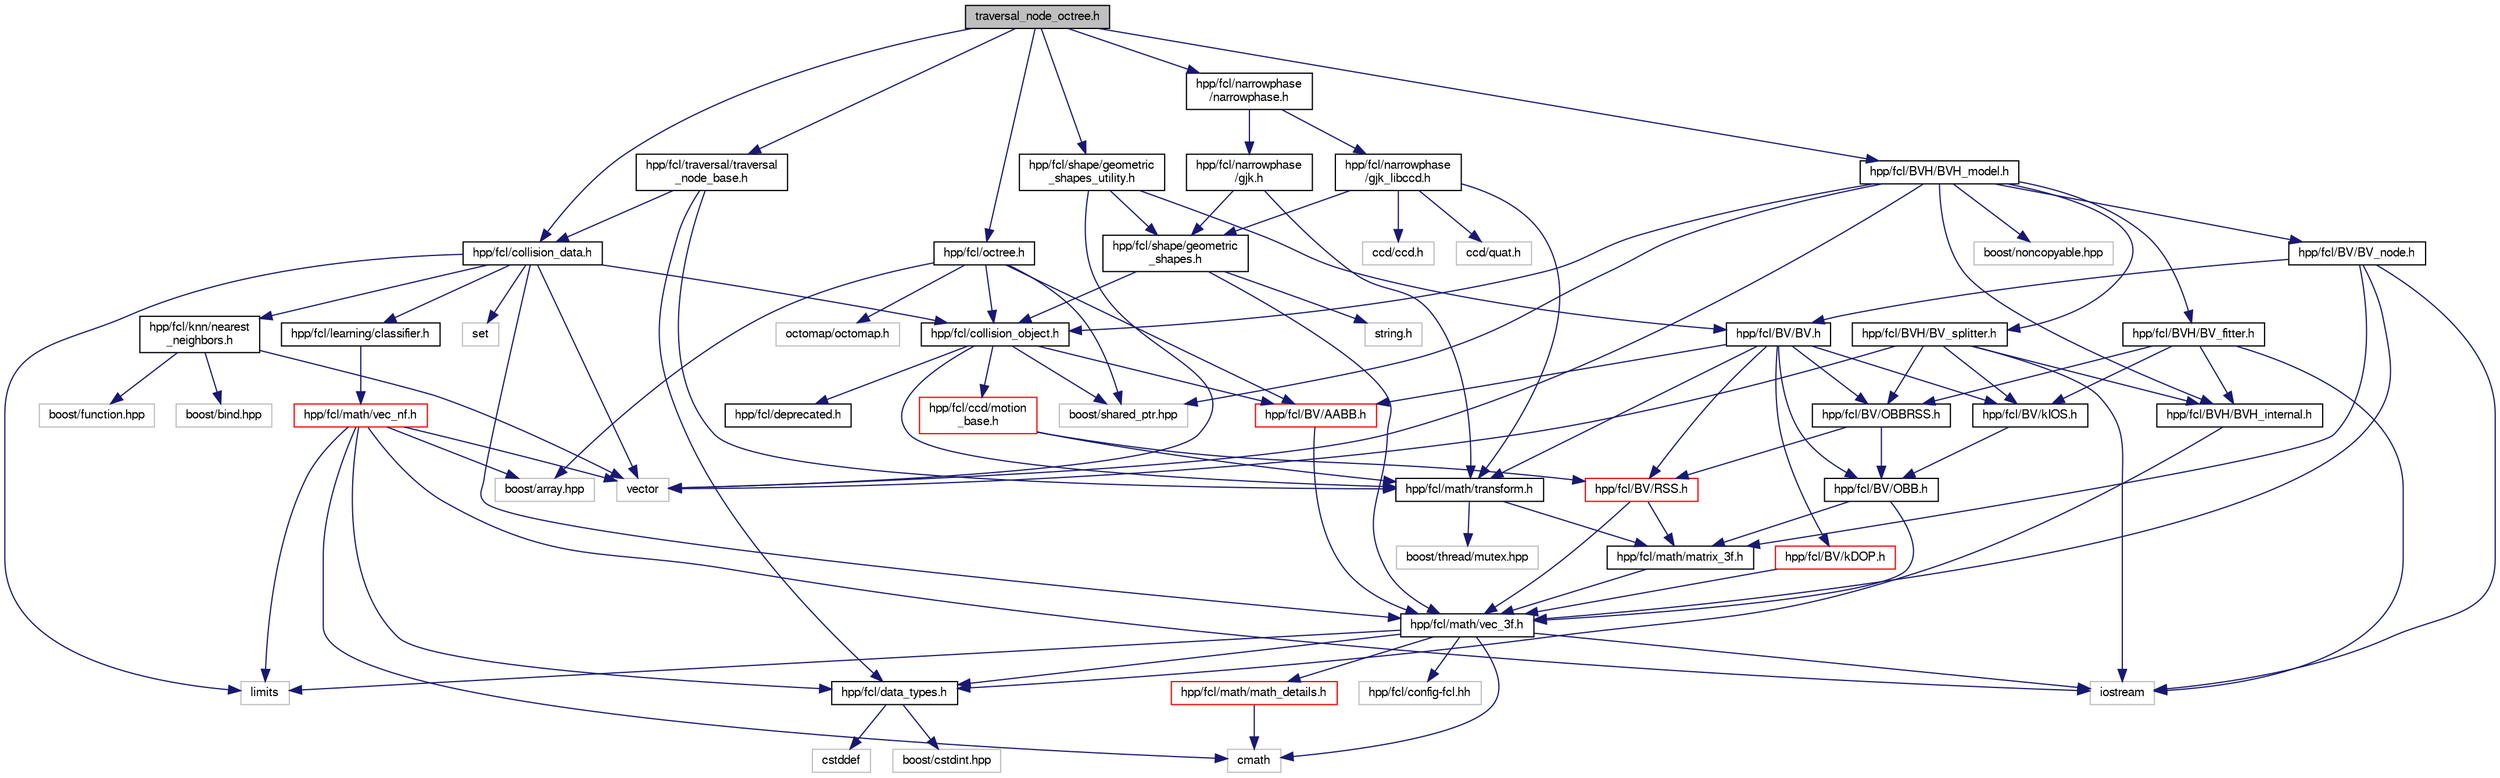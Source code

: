 digraph "traversal_node_octree.h"
{
  edge [fontname="FreeSans",fontsize="10",labelfontname="FreeSans",labelfontsize="10"];
  node [fontname="FreeSans",fontsize="10",shape=record];
  Node1 [label="traversal_node_octree.h",height=0.2,width=0.4,color="black", fillcolor="grey75", style="filled" fontcolor="black"];
  Node1 -> Node2 [color="midnightblue",fontsize="10",style="solid",fontname="FreeSans"];
  Node2 [label="hpp/fcl/collision_data.h",height=0.2,width=0.4,color="black", fillcolor="white", style="filled",URL="$a00246.html"];
  Node2 -> Node3 [color="midnightblue",fontsize="10",style="solid",fontname="FreeSans"];
  Node3 [label="hpp/fcl/collision_object.h",height=0.2,width=0.4,color="black", fillcolor="white", style="filled",URL="$a00249.html"];
  Node3 -> Node4 [color="midnightblue",fontsize="10",style="solid",fontname="FreeSans"];
  Node4 [label="hpp/fcl/deprecated.h",height=0.2,width=0.4,color="black", fillcolor="white", style="filled",URL="$a00253.html"];
  Node3 -> Node5 [color="midnightblue",fontsize="10",style="solid",fontname="FreeSans"];
  Node5 [label="hpp/fcl/BV/AABB.h",height=0.2,width=0.4,color="red", fillcolor="white", style="filled",URL="$a00226.html"];
  Node5 -> Node6 [color="midnightblue",fontsize="10",style="solid",fontname="FreeSans"];
  Node6 [label="hpp/fcl/math/vec_3f.h",height=0.2,width=0.4,color="black", fillcolor="white", style="filled",URL="$a00318.html"];
  Node6 -> Node7 [color="midnightblue",fontsize="10",style="solid",fontname="FreeSans"];
  Node7 [label="hpp/fcl/config-fcl.hh",height=0.2,width=0.4,color="grey75", fillcolor="white", style="filled"];
  Node6 -> Node8 [color="midnightblue",fontsize="10",style="solid",fontname="FreeSans"];
  Node8 [label="hpp/fcl/data_types.h",height=0.2,width=0.4,color="black", fillcolor="white", style="filled",URL="$a00252.html"];
  Node8 -> Node9 [color="midnightblue",fontsize="10",style="solid",fontname="FreeSans"];
  Node9 [label="cstddef",height=0.2,width=0.4,color="grey75", fillcolor="white", style="filled"];
  Node8 -> Node10 [color="midnightblue",fontsize="10",style="solid",fontname="FreeSans"];
  Node10 [label="boost/cstdint.hpp",height=0.2,width=0.4,color="grey75", fillcolor="white", style="filled"];
  Node6 -> Node11 [color="midnightblue",fontsize="10",style="solid",fontname="FreeSans"];
  Node11 [label="hpp/fcl/math/math_details.h",height=0.2,width=0.4,color="red", fillcolor="white", style="filled",URL="$a00283.html"];
  Node11 -> Node12 [color="midnightblue",fontsize="10",style="solid",fontname="FreeSans"];
  Node12 [label="cmath",height=0.2,width=0.4,color="grey75", fillcolor="white", style="filled"];
  Node6 -> Node12 [color="midnightblue",fontsize="10",style="solid",fontname="FreeSans"];
  Node6 -> Node13 [color="midnightblue",fontsize="10",style="solid",fontname="FreeSans"];
  Node13 [label="iostream",height=0.2,width=0.4,color="grey75", fillcolor="white", style="filled"];
  Node6 -> Node14 [color="midnightblue",fontsize="10",style="solid",fontname="FreeSans"];
  Node14 [label="limits",height=0.2,width=0.4,color="grey75", fillcolor="white", style="filled"];
  Node3 -> Node15 [color="midnightblue",fontsize="10",style="solid",fontname="FreeSans"];
  Node15 [label="hpp/fcl/math/transform.h",height=0.2,width=0.4,color="black", fillcolor="white", style="filled",URL="$a00310.html"];
  Node15 -> Node16 [color="midnightblue",fontsize="10",style="solid",fontname="FreeSans"];
  Node16 [label="hpp/fcl/math/matrix_3f.h",height=0.2,width=0.4,color="black", fillcolor="white", style="filled",URL="$a00285.html"];
  Node16 -> Node6 [color="midnightblue",fontsize="10",style="solid",fontname="FreeSans"];
  Node15 -> Node17 [color="midnightblue",fontsize="10",style="solid",fontname="FreeSans"];
  Node17 [label="boost/thread/mutex.hpp",height=0.2,width=0.4,color="grey75", fillcolor="white", style="filled"];
  Node3 -> Node18 [color="midnightblue",fontsize="10",style="solid",fontname="FreeSans"];
  Node18 [label="hpp/fcl/ccd/motion\l_base.h",height=0.2,width=0.4,color="red", fillcolor="white", style="filled",URL="$a00290.html"];
  Node18 -> Node15 [color="midnightblue",fontsize="10",style="solid",fontname="FreeSans"];
  Node18 -> Node19 [color="midnightblue",fontsize="10",style="solid",fontname="FreeSans"];
  Node19 [label="hpp/fcl/BV/RSS.h",height=0.2,width=0.4,color="red", fillcolor="white", style="filled",URL="$a00302.html"];
  Node19 -> Node6 [color="midnightblue",fontsize="10",style="solid",fontname="FreeSans"];
  Node19 -> Node16 [color="midnightblue",fontsize="10",style="solid",fontname="FreeSans"];
  Node3 -> Node20 [color="midnightblue",fontsize="10",style="solid",fontname="FreeSans"];
  Node20 [label="boost/shared_ptr.hpp",height=0.2,width=0.4,color="grey75", fillcolor="white", style="filled"];
  Node2 -> Node21 [color="midnightblue",fontsize="10",style="solid",fontname="FreeSans"];
  Node21 [label="hpp/fcl/learning/classifier.h",height=0.2,width=0.4,color="black", fillcolor="white", style="filled",URL="$a00244.html"];
  Node21 -> Node22 [color="midnightblue",fontsize="10",style="solid",fontname="FreeSans"];
  Node22 [label="hpp/fcl/math/vec_nf.h",height=0.2,width=0.4,color="red", fillcolor="white", style="filled",URL="$a00319.html"];
  Node22 -> Node12 [color="midnightblue",fontsize="10",style="solid",fontname="FreeSans"];
  Node22 -> Node13 [color="midnightblue",fontsize="10",style="solid",fontname="FreeSans"];
  Node22 -> Node14 [color="midnightblue",fontsize="10",style="solid",fontname="FreeSans"];
  Node22 -> Node23 [color="midnightblue",fontsize="10",style="solid",fontname="FreeSans"];
  Node23 [label="vector",height=0.2,width=0.4,color="grey75", fillcolor="white", style="filled"];
  Node22 -> Node24 [color="midnightblue",fontsize="10",style="solid",fontname="FreeSans"];
  Node24 [label="boost/array.hpp",height=0.2,width=0.4,color="grey75", fillcolor="white", style="filled"];
  Node22 -> Node8 [color="midnightblue",fontsize="10",style="solid",fontname="FreeSans"];
  Node2 -> Node25 [color="midnightblue",fontsize="10",style="solid",fontname="FreeSans"];
  Node25 [label="hpp/fcl/knn/nearest\l_neighbors.h",height=0.2,width=0.4,color="black", fillcolor="white", style="filled",URL="$a00292.html"];
  Node25 -> Node23 [color="midnightblue",fontsize="10",style="solid",fontname="FreeSans"];
  Node25 -> Node26 [color="midnightblue",fontsize="10",style="solid",fontname="FreeSans"];
  Node26 [label="boost/bind.hpp",height=0.2,width=0.4,color="grey75", fillcolor="white", style="filled"];
  Node25 -> Node27 [color="midnightblue",fontsize="10",style="solid",fontname="FreeSans"];
  Node27 [label="boost/function.hpp",height=0.2,width=0.4,color="grey75", fillcolor="white", style="filled"];
  Node2 -> Node6 [color="midnightblue",fontsize="10",style="solid",fontname="FreeSans"];
  Node2 -> Node23 [color="midnightblue",fontsize="10",style="solid",fontname="FreeSans"];
  Node2 -> Node28 [color="midnightblue",fontsize="10",style="solid",fontname="FreeSans"];
  Node28 [label="set",height=0.2,width=0.4,color="grey75", fillcolor="white", style="filled"];
  Node2 -> Node14 [color="midnightblue",fontsize="10",style="solid",fontname="FreeSans"];
  Node1 -> Node29 [color="midnightblue",fontsize="10",style="solid",fontname="FreeSans"];
  Node29 [label="hpp/fcl/traversal/traversal\l_node_base.h",height=0.2,width=0.4,color="black", fillcolor="white", style="filled",URL="$a00311.html"];
  Node29 -> Node8 [color="midnightblue",fontsize="10",style="solid",fontname="FreeSans"];
  Node29 -> Node15 [color="midnightblue",fontsize="10",style="solid",fontname="FreeSans"];
  Node29 -> Node2 [color="midnightblue",fontsize="10",style="solid",fontname="FreeSans"];
  Node1 -> Node30 [color="midnightblue",fontsize="10",style="solid",fontname="FreeSans"];
  Node30 [label="hpp/fcl/narrowphase\l/narrowphase.h",height=0.2,width=0.4,color="black", fillcolor="white", style="filled",URL="$a00291.html"];
  Node30 -> Node31 [color="midnightblue",fontsize="10",style="solid",fontname="FreeSans"];
  Node31 [label="hpp/fcl/narrowphase\l/gjk.h",height=0.2,width=0.4,color="black", fillcolor="white", style="filled",URL="$a00263.html"];
  Node31 -> Node32 [color="midnightblue",fontsize="10",style="solid",fontname="FreeSans"];
  Node32 [label="hpp/fcl/shape/geometric\l_shapes.h",height=0.2,width=0.4,color="black", fillcolor="white", style="filled",URL="$a00261.html"];
  Node32 -> Node3 [color="midnightblue",fontsize="10",style="solid",fontname="FreeSans"];
  Node32 -> Node6 [color="midnightblue",fontsize="10",style="solid",fontname="FreeSans"];
  Node32 -> Node33 [color="midnightblue",fontsize="10",style="solid",fontname="FreeSans"];
  Node33 [label="string.h",height=0.2,width=0.4,color="grey75", fillcolor="white", style="filled"];
  Node31 -> Node15 [color="midnightblue",fontsize="10",style="solid",fontname="FreeSans"];
  Node30 -> Node34 [color="midnightblue",fontsize="10",style="solid",fontname="FreeSans"];
  Node34 [label="hpp/fcl/narrowphase\l/gjk_libccd.h",height=0.2,width=0.4,color="black", fillcolor="white", style="filled",URL="$a00264.html"];
  Node34 -> Node32 [color="midnightblue",fontsize="10",style="solid",fontname="FreeSans"];
  Node34 -> Node15 [color="midnightblue",fontsize="10",style="solid",fontname="FreeSans"];
  Node34 -> Node35 [color="midnightblue",fontsize="10",style="solid",fontname="FreeSans"];
  Node35 [label="ccd/ccd.h",height=0.2,width=0.4,color="grey75", fillcolor="white", style="filled"];
  Node34 -> Node36 [color="midnightblue",fontsize="10",style="solid",fontname="FreeSans"];
  Node36 [label="ccd/quat.h",height=0.2,width=0.4,color="grey75", fillcolor="white", style="filled"];
  Node1 -> Node37 [color="midnightblue",fontsize="10",style="solid",fontname="FreeSans"];
  Node37 [label="hpp/fcl/shape/geometric\l_shapes_utility.h",height=0.2,width=0.4,color="black", fillcolor="white", style="filled",URL="$a00262.html"];
  Node37 -> Node23 [color="midnightblue",fontsize="10",style="solid",fontname="FreeSans"];
  Node37 -> Node32 [color="midnightblue",fontsize="10",style="solid",fontname="FreeSans"];
  Node37 -> Node38 [color="midnightblue",fontsize="10",style="solid",fontname="FreeSans"];
  Node38 [label="hpp/fcl/BV/BV.h",height=0.2,width=0.4,color="black", fillcolor="white", style="filled",URL="$a00236.html"];
  Node38 -> Node39 [color="midnightblue",fontsize="10",style="solid",fontname="FreeSans"];
  Node39 [label="hpp/fcl/BV/kDOP.h",height=0.2,width=0.4,color="red", fillcolor="white", style="filled",URL="$a00279.html"];
  Node39 -> Node6 [color="midnightblue",fontsize="10",style="solid",fontname="FreeSans"];
  Node38 -> Node5 [color="midnightblue",fontsize="10",style="solid",fontname="FreeSans"];
  Node38 -> Node40 [color="midnightblue",fontsize="10",style="solid",fontname="FreeSans"];
  Node40 [label="hpp/fcl/BV/OBB.h",height=0.2,width=0.4,color="black", fillcolor="white", style="filled",URL="$a00297.html"];
  Node40 -> Node6 [color="midnightblue",fontsize="10",style="solid",fontname="FreeSans"];
  Node40 -> Node16 [color="midnightblue",fontsize="10",style="solid",fontname="FreeSans"];
  Node38 -> Node19 [color="midnightblue",fontsize="10",style="solid",fontname="FreeSans"];
  Node38 -> Node41 [color="midnightblue",fontsize="10",style="solid",fontname="FreeSans"];
  Node41 [label="hpp/fcl/BV/OBBRSS.h",height=0.2,width=0.4,color="black", fillcolor="white", style="filled",URL="$a00299.html"];
  Node41 -> Node40 [color="midnightblue",fontsize="10",style="solid",fontname="FreeSans"];
  Node41 -> Node19 [color="midnightblue",fontsize="10",style="solid",fontname="FreeSans"];
  Node38 -> Node42 [color="midnightblue",fontsize="10",style="solid",fontname="FreeSans"];
  Node42 [label="hpp/fcl/BV/kIOS.h",height=0.2,width=0.4,color="black", fillcolor="white", style="filled",URL="$a00280.html"];
  Node42 -> Node40 [color="midnightblue",fontsize="10",style="solid",fontname="FreeSans"];
  Node38 -> Node15 [color="midnightblue",fontsize="10",style="solid",fontname="FreeSans"];
  Node1 -> Node43 [color="midnightblue",fontsize="10",style="solid",fontname="FreeSans"];
  Node43 [label="hpp/fcl/octree.h",height=0.2,width=0.4,color="black", fillcolor="white", style="filled",URL="$a00300.html"];
  Node43 -> Node20 [color="midnightblue",fontsize="10",style="solid",fontname="FreeSans"];
  Node43 -> Node24 [color="midnightblue",fontsize="10",style="solid",fontname="FreeSans"];
  Node43 -> Node44 [color="midnightblue",fontsize="10",style="solid",fontname="FreeSans"];
  Node44 [label="octomap/octomap.h",height=0.2,width=0.4,color="grey75", fillcolor="white", style="filled"];
  Node43 -> Node5 [color="midnightblue",fontsize="10",style="solid",fontname="FreeSans"];
  Node43 -> Node3 [color="midnightblue",fontsize="10",style="solid",fontname="FreeSans"];
  Node1 -> Node45 [color="midnightblue",fontsize="10",style="solid",fontname="FreeSans"];
  Node45 [label="hpp/fcl/BVH/BVH_model.h",height=0.2,width=0.4,color="black", fillcolor="white", style="filled",URL="$a00242.html"];
  Node45 -> Node3 [color="midnightblue",fontsize="10",style="solid",fontname="FreeSans"];
  Node45 -> Node46 [color="midnightblue",fontsize="10",style="solid",fontname="FreeSans"];
  Node46 [label="hpp/fcl/BVH/BVH_internal.h",height=0.2,width=0.4,color="black", fillcolor="white", style="filled",URL="$a00241.html"];
  Node46 -> Node8 [color="midnightblue",fontsize="10",style="solid",fontname="FreeSans"];
  Node45 -> Node47 [color="midnightblue",fontsize="10",style="solid",fontname="FreeSans"];
  Node47 [label="hpp/fcl/BV/BV_node.h",height=0.2,width=0.4,color="black", fillcolor="white", style="filled",URL="$a00238.html"];
  Node47 -> Node6 [color="midnightblue",fontsize="10",style="solid",fontname="FreeSans"];
  Node47 -> Node16 [color="midnightblue",fontsize="10",style="solid",fontname="FreeSans"];
  Node47 -> Node38 [color="midnightblue",fontsize="10",style="solid",fontname="FreeSans"];
  Node47 -> Node13 [color="midnightblue",fontsize="10",style="solid",fontname="FreeSans"];
  Node45 -> Node48 [color="midnightblue",fontsize="10",style="solid",fontname="FreeSans"];
  Node48 [label="hpp/fcl/BVH/BV_splitter.h",height=0.2,width=0.4,color="black", fillcolor="white", style="filled",URL="$a00239.html"];
  Node48 -> Node46 [color="midnightblue",fontsize="10",style="solid",fontname="FreeSans"];
  Node48 -> Node42 [color="midnightblue",fontsize="10",style="solid",fontname="FreeSans"];
  Node48 -> Node41 [color="midnightblue",fontsize="10",style="solid",fontname="FreeSans"];
  Node48 -> Node23 [color="midnightblue",fontsize="10",style="solid",fontname="FreeSans"];
  Node48 -> Node13 [color="midnightblue",fontsize="10",style="solid",fontname="FreeSans"];
  Node45 -> Node49 [color="midnightblue",fontsize="10",style="solid",fontname="FreeSans"];
  Node49 [label="hpp/fcl/BVH/BV_fitter.h",height=0.2,width=0.4,color="black", fillcolor="white", style="filled",URL="$a00237.html"];
  Node49 -> Node46 [color="midnightblue",fontsize="10",style="solid",fontname="FreeSans"];
  Node49 -> Node42 [color="midnightblue",fontsize="10",style="solid",fontname="FreeSans"];
  Node49 -> Node41 [color="midnightblue",fontsize="10",style="solid",fontname="FreeSans"];
  Node49 -> Node13 [color="midnightblue",fontsize="10",style="solid",fontname="FreeSans"];
  Node45 -> Node23 [color="midnightblue",fontsize="10",style="solid",fontname="FreeSans"];
  Node45 -> Node20 [color="midnightblue",fontsize="10",style="solid",fontname="FreeSans"];
  Node45 -> Node50 [color="midnightblue",fontsize="10",style="solid",fontname="FreeSans"];
  Node50 [label="boost/noncopyable.hpp",height=0.2,width=0.4,color="grey75", fillcolor="white", style="filled"];
}
